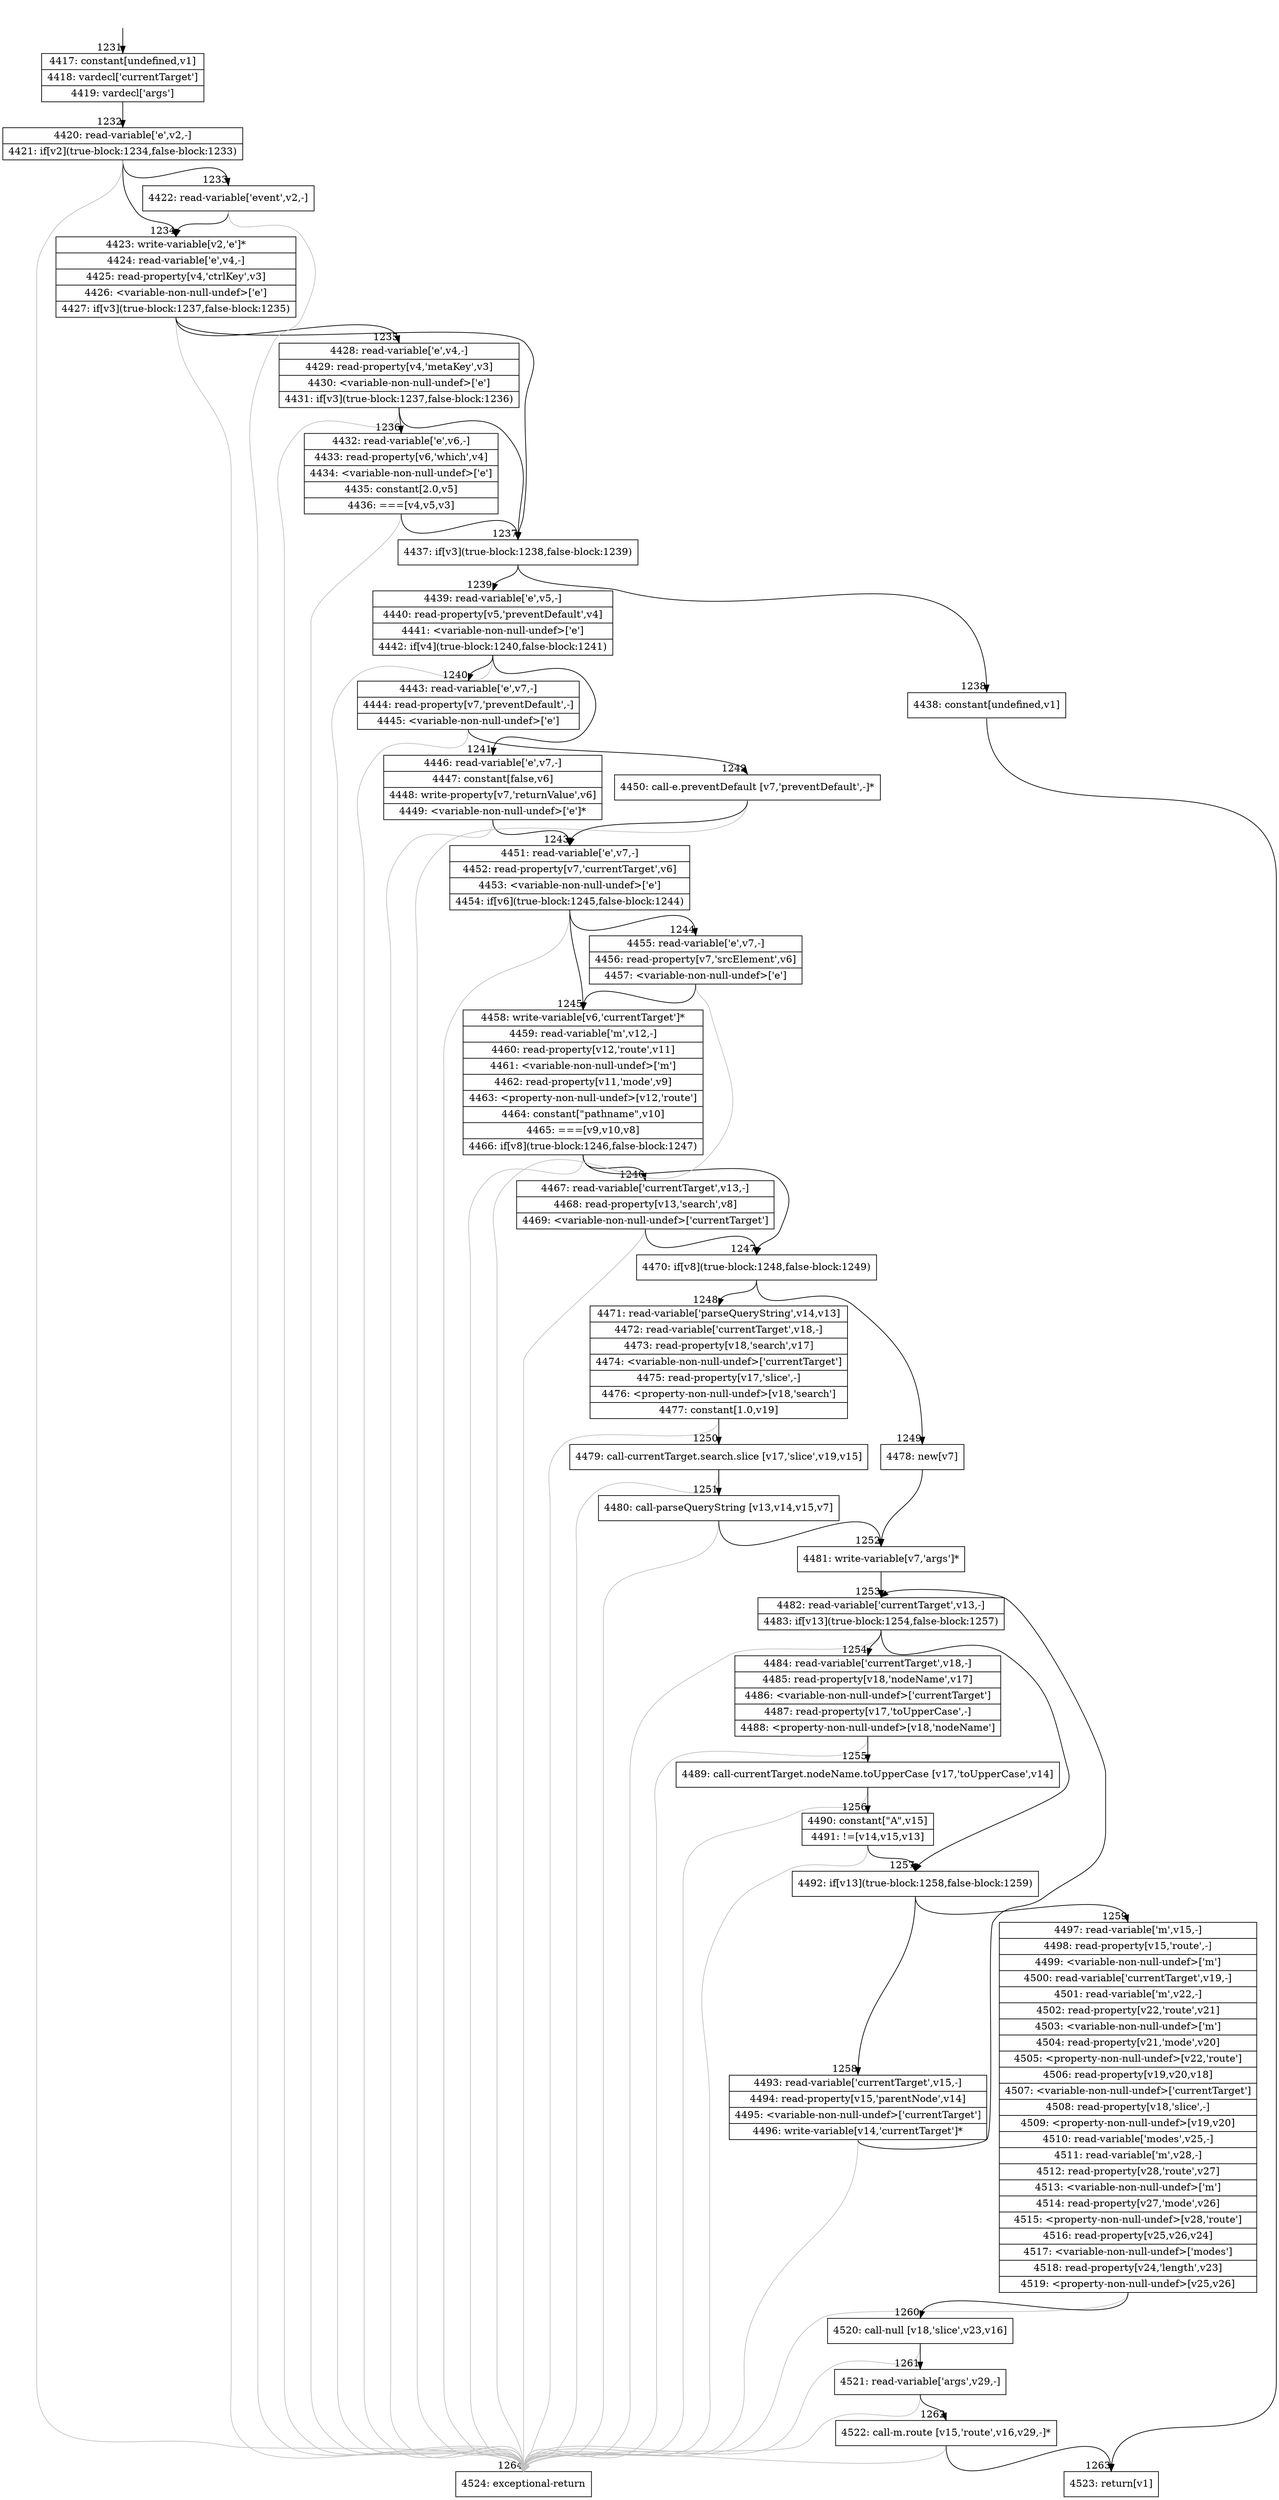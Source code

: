 digraph {
rankdir="TD"
BB_entry47[shape=none,label=""];
BB_entry47 -> BB1231 [tailport=s, headport=n, headlabel="    1231"]
BB1231 [shape=record label="{4417: constant[undefined,v1]|4418: vardecl['currentTarget']|4419: vardecl['args']}" ] 
BB1231 -> BB1232 [tailport=s, headport=n, headlabel="      1232"]
BB1232 [shape=record label="{4420: read-variable['e',v2,-]|4421: if[v2](true-block:1234,false-block:1233)}" ] 
BB1232 -> BB1234 [tailport=s, headport=n, headlabel="      1234"]
BB1232 -> BB1233 [tailport=s, headport=n, headlabel="      1233"]
BB1232 -> BB1264 [tailport=s, headport=n, color=gray, headlabel="      1264"]
BB1233 [shape=record label="{4422: read-variable['event',v2,-]}" ] 
BB1233 -> BB1234 [tailport=s, headport=n]
BB1233 -> BB1264 [tailport=s, headport=n, color=gray]
BB1234 [shape=record label="{4423: write-variable[v2,'e']*|4424: read-variable['e',v4,-]|4425: read-property[v4,'ctrlKey',v3]|4426: \<variable-non-null-undef\>['e']|4427: if[v3](true-block:1237,false-block:1235)}" ] 
BB1234 -> BB1237 [tailport=s, headport=n, headlabel="      1237"]
BB1234 -> BB1235 [tailport=s, headport=n, headlabel="      1235"]
BB1234 -> BB1264 [tailport=s, headport=n, color=gray]
BB1235 [shape=record label="{4428: read-variable['e',v4,-]|4429: read-property[v4,'metaKey',v3]|4430: \<variable-non-null-undef\>['e']|4431: if[v3](true-block:1237,false-block:1236)}" ] 
BB1235 -> BB1237 [tailport=s, headport=n]
BB1235 -> BB1236 [tailport=s, headport=n, headlabel="      1236"]
BB1235 -> BB1264 [tailport=s, headport=n, color=gray]
BB1236 [shape=record label="{4432: read-variable['e',v6,-]|4433: read-property[v6,'which',v4]|4434: \<variable-non-null-undef\>['e']|4435: constant[2.0,v5]|4436: ===[v4,v5,v3]}" ] 
BB1236 -> BB1237 [tailport=s, headport=n]
BB1236 -> BB1264 [tailport=s, headport=n, color=gray]
BB1237 [shape=record label="{4437: if[v3](true-block:1238,false-block:1239)}" ] 
BB1237 -> BB1238 [tailport=s, headport=n, headlabel="      1238"]
BB1237 -> BB1239 [tailport=s, headport=n, headlabel="      1239"]
BB1238 [shape=record label="{4438: constant[undefined,v1]}" ] 
BB1238 -> BB1263 [tailport=s, headport=n, headlabel="      1263"]
BB1239 [shape=record label="{4439: read-variable['e',v5,-]|4440: read-property[v5,'preventDefault',v4]|4441: \<variable-non-null-undef\>['e']|4442: if[v4](true-block:1240,false-block:1241)}" ] 
BB1239 -> BB1240 [tailport=s, headport=n, headlabel="      1240"]
BB1239 -> BB1241 [tailport=s, headport=n, headlabel="      1241"]
BB1239 -> BB1264 [tailport=s, headport=n, color=gray]
BB1240 [shape=record label="{4443: read-variable['e',v7,-]|4444: read-property[v7,'preventDefault',-]|4445: \<variable-non-null-undef\>['e']}" ] 
BB1240 -> BB1242 [tailport=s, headport=n, headlabel="      1242"]
BB1240 -> BB1264 [tailport=s, headport=n, color=gray]
BB1241 [shape=record label="{4446: read-variable['e',v7,-]|4447: constant[false,v6]|4448: write-property[v7,'returnValue',v6]|4449: \<variable-non-null-undef\>['e']*}" ] 
BB1241 -> BB1243 [tailport=s, headport=n, headlabel="      1243"]
BB1241 -> BB1264 [tailport=s, headport=n, color=gray]
BB1242 [shape=record label="{4450: call-e.preventDefault [v7,'preventDefault',-]*}" ] 
BB1242 -> BB1243 [tailport=s, headport=n]
BB1242 -> BB1264 [tailport=s, headport=n, color=gray]
BB1243 [shape=record label="{4451: read-variable['e',v7,-]|4452: read-property[v7,'currentTarget',v6]|4453: \<variable-non-null-undef\>['e']|4454: if[v6](true-block:1245,false-block:1244)}" ] 
BB1243 -> BB1245 [tailport=s, headport=n, headlabel="      1245"]
BB1243 -> BB1244 [tailport=s, headport=n, headlabel="      1244"]
BB1243 -> BB1264 [tailport=s, headport=n, color=gray]
BB1244 [shape=record label="{4455: read-variable['e',v7,-]|4456: read-property[v7,'srcElement',v6]|4457: \<variable-non-null-undef\>['e']}" ] 
BB1244 -> BB1245 [tailport=s, headport=n]
BB1244 -> BB1264 [tailport=s, headport=n, color=gray]
BB1245 [shape=record label="{4458: write-variable[v6,'currentTarget']*|4459: read-variable['m',v12,-]|4460: read-property[v12,'route',v11]|4461: \<variable-non-null-undef\>['m']|4462: read-property[v11,'mode',v9]|4463: \<property-non-null-undef\>[v12,'route']|4464: constant[\"pathname\",v10]|4465: ===[v9,v10,v8]|4466: if[v8](true-block:1246,false-block:1247)}" ] 
BB1245 -> BB1247 [tailport=s, headport=n, headlabel="      1247"]
BB1245 -> BB1246 [tailport=s, headport=n, headlabel="      1246"]
BB1245 -> BB1264 [tailport=s, headport=n, color=gray]
BB1246 [shape=record label="{4467: read-variable['currentTarget',v13,-]|4468: read-property[v13,'search',v8]|4469: \<variable-non-null-undef\>['currentTarget']}" ] 
BB1246 -> BB1247 [tailport=s, headport=n]
BB1246 -> BB1264 [tailport=s, headport=n, color=gray]
BB1247 [shape=record label="{4470: if[v8](true-block:1248,false-block:1249)}" ] 
BB1247 -> BB1248 [tailport=s, headport=n, headlabel="      1248"]
BB1247 -> BB1249 [tailport=s, headport=n, headlabel="      1249"]
BB1248 [shape=record label="{4471: read-variable['parseQueryString',v14,v13]|4472: read-variable['currentTarget',v18,-]|4473: read-property[v18,'search',v17]|4474: \<variable-non-null-undef\>['currentTarget']|4475: read-property[v17,'slice',-]|4476: \<property-non-null-undef\>[v18,'search']|4477: constant[1.0,v19]}" ] 
BB1248 -> BB1250 [tailport=s, headport=n, headlabel="      1250"]
BB1248 -> BB1264 [tailport=s, headport=n, color=gray]
BB1249 [shape=record label="{4478: new[v7]}" ] 
BB1249 -> BB1252 [tailport=s, headport=n, headlabel="      1252"]
BB1250 [shape=record label="{4479: call-currentTarget.search.slice [v17,'slice',v19,v15]}" ] 
BB1250 -> BB1251 [tailport=s, headport=n, headlabel="      1251"]
BB1250 -> BB1264 [tailport=s, headport=n, color=gray]
BB1251 [shape=record label="{4480: call-parseQueryString [v13,v14,v15,v7]}" ] 
BB1251 -> BB1252 [tailport=s, headport=n]
BB1251 -> BB1264 [tailport=s, headport=n, color=gray]
BB1252 [shape=record label="{4481: write-variable[v7,'args']*}" ] 
BB1252 -> BB1253 [tailport=s, headport=n, headlabel="      1253"]
BB1253 [shape=record label="{4482: read-variable['currentTarget',v13,-]|4483: if[v13](true-block:1254,false-block:1257)}" ] 
BB1253 -> BB1257 [tailport=s, headport=n, headlabel="      1257"]
BB1253 -> BB1254 [tailport=s, headport=n, headlabel="      1254"]
BB1253 -> BB1264 [tailport=s, headport=n, color=gray]
BB1254 [shape=record label="{4484: read-variable['currentTarget',v18,-]|4485: read-property[v18,'nodeName',v17]|4486: \<variable-non-null-undef\>['currentTarget']|4487: read-property[v17,'toUpperCase',-]|4488: \<property-non-null-undef\>[v18,'nodeName']}" ] 
BB1254 -> BB1255 [tailport=s, headport=n, headlabel="      1255"]
BB1254 -> BB1264 [tailport=s, headport=n, color=gray]
BB1255 [shape=record label="{4489: call-currentTarget.nodeName.toUpperCase [v17,'toUpperCase',v14]}" ] 
BB1255 -> BB1256 [tailport=s, headport=n, headlabel="      1256"]
BB1255 -> BB1264 [tailport=s, headport=n, color=gray]
BB1256 [shape=record label="{4490: constant[\"A\",v15]|4491: !=[v14,v15,v13]}" ] 
BB1256 -> BB1257 [tailport=s, headport=n]
BB1256 -> BB1264 [tailport=s, headport=n, color=gray]
BB1257 [shape=record label="{4492: if[v13](true-block:1258,false-block:1259)}" ] 
BB1257 -> BB1258 [tailport=s, headport=n, headlabel="      1258"]
BB1257 -> BB1259 [tailport=s, headport=n, headlabel="      1259"]
BB1258 [shape=record label="{4493: read-variable['currentTarget',v15,-]|4494: read-property[v15,'parentNode',v14]|4495: \<variable-non-null-undef\>['currentTarget']|4496: write-variable[v14,'currentTarget']*}" ] 
BB1258 -> BB1253 [tailport=s, headport=n]
BB1258 -> BB1264 [tailport=s, headport=n, color=gray]
BB1259 [shape=record label="{4497: read-variable['m',v15,-]|4498: read-property[v15,'route',-]|4499: \<variable-non-null-undef\>['m']|4500: read-variable['currentTarget',v19,-]|4501: read-variable['m',v22,-]|4502: read-property[v22,'route',v21]|4503: \<variable-non-null-undef\>['m']|4504: read-property[v21,'mode',v20]|4505: \<property-non-null-undef\>[v22,'route']|4506: read-property[v19,v20,v18]|4507: \<variable-non-null-undef\>['currentTarget']|4508: read-property[v18,'slice',-]|4509: \<property-non-null-undef\>[v19,v20]|4510: read-variable['modes',v25,-]|4511: read-variable['m',v28,-]|4512: read-property[v28,'route',v27]|4513: \<variable-non-null-undef\>['m']|4514: read-property[v27,'mode',v26]|4515: \<property-non-null-undef\>[v28,'route']|4516: read-property[v25,v26,v24]|4517: \<variable-non-null-undef\>['modes']|4518: read-property[v24,'length',v23]|4519: \<property-non-null-undef\>[v25,v26]}" ] 
BB1259 -> BB1260 [tailport=s, headport=n, headlabel="      1260"]
BB1259 -> BB1264 [tailport=s, headport=n, color=gray]
BB1260 [shape=record label="{4520: call-null [v18,'slice',v23,v16]}" ] 
BB1260 -> BB1261 [tailport=s, headport=n, headlabel="      1261"]
BB1260 -> BB1264 [tailport=s, headport=n, color=gray]
BB1261 [shape=record label="{4521: read-variable['args',v29,-]}" ] 
BB1261 -> BB1262 [tailport=s, headport=n, headlabel="      1262"]
BB1261 -> BB1264 [tailport=s, headport=n, color=gray]
BB1262 [shape=record label="{4522: call-m.route [v15,'route',v16,v29,-]*}" ] 
BB1262 -> BB1263 [tailport=s, headport=n]
BB1262 -> BB1264 [tailport=s, headport=n, color=gray]
BB1263 [shape=record label="{4523: return[v1]}" ] 
BB1264 [shape=record label="{4524: exceptional-return}" ] 
//#$~ 798
}
